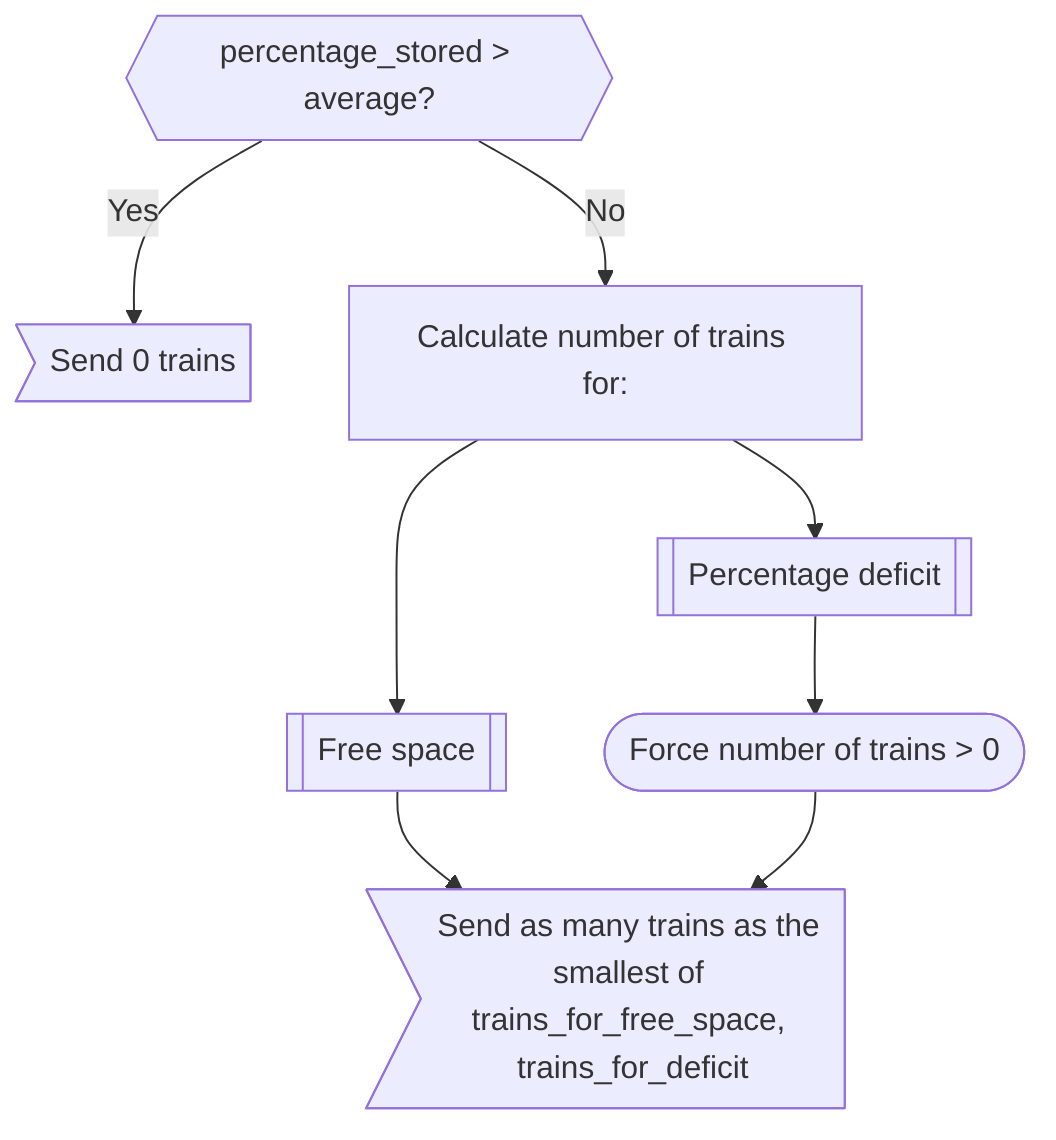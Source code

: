 flowchart TD
    A{{percentage_stored > average?}}
    A -->|Yes| B>Send 0 trains]
    A -->|No| C[Calculate number of trains for:]
    C --> D[[Free space]] --> G
    C --> E[[Percentage deficit]] --> F([Force number of trains > 0]) --> G
    G>Send as many trains as the smallest of trains_for_free_space, trains_for_deficit]